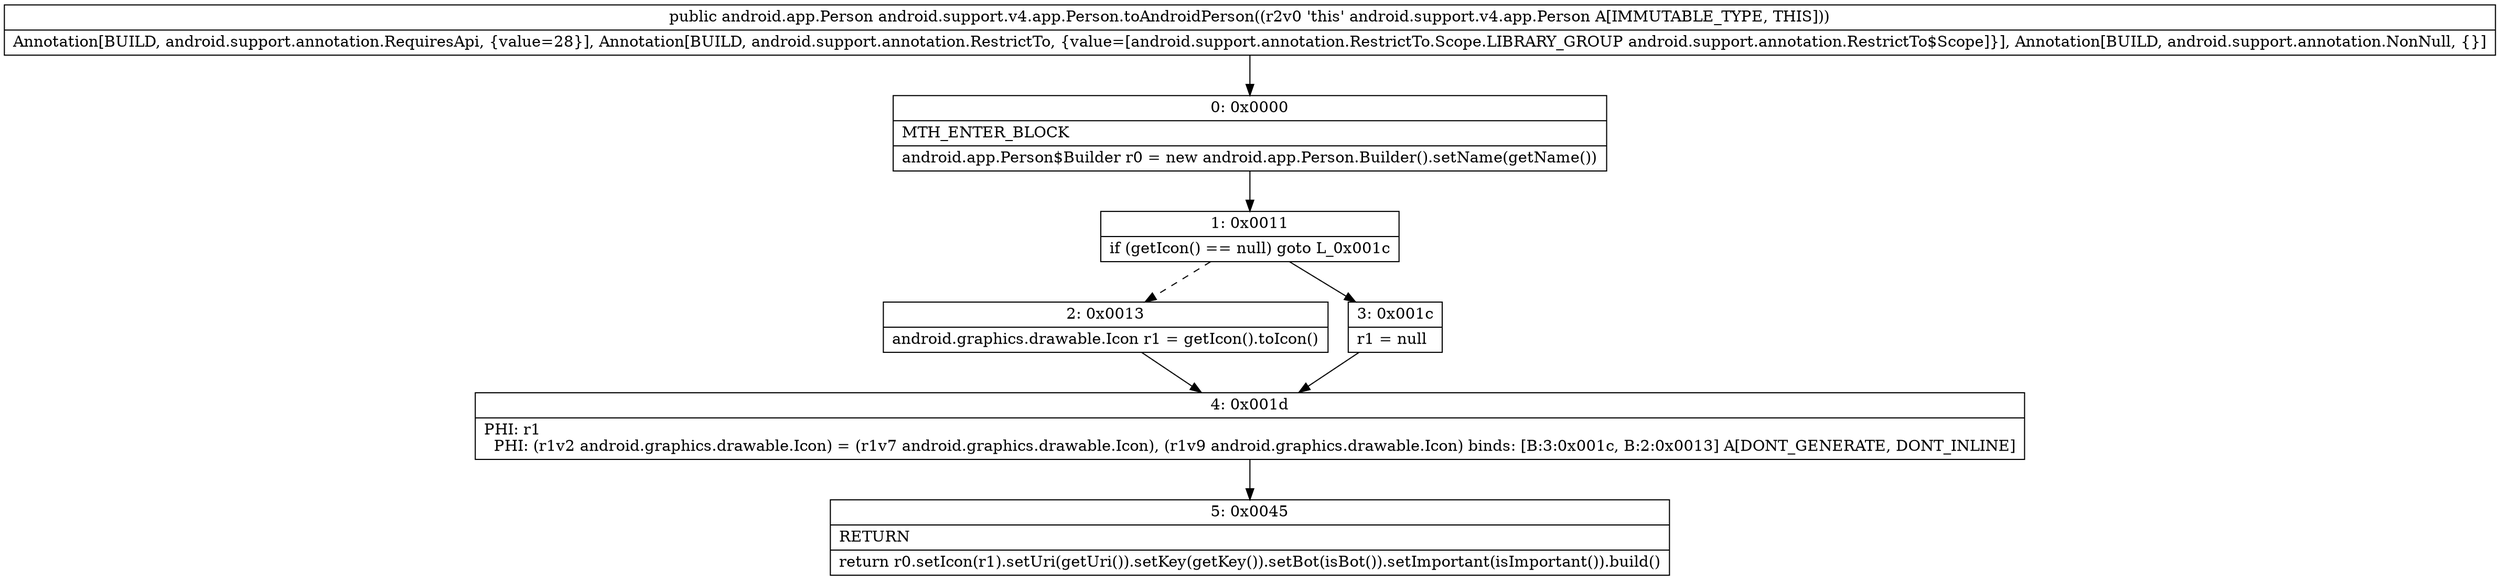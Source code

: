 digraph "CFG forandroid.support.v4.app.Person.toAndroidPerson()Landroid\/app\/Person;" {
Node_0 [shape=record,label="{0\:\ 0x0000|MTH_ENTER_BLOCK\l|android.app.Person$Builder r0 = new android.app.Person.Builder().setName(getName())\l}"];
Node_1 [shape=record,label="{1\:\ 0x0011|if (getIcon() == null) goto L_0x001c\l}"];
Node_2 [shape=record,label="{2\:\ 0x0013|android.graphics.drawable.Icon r1 = getIcon().toIcon()\l}"];
Node_3 [shape=record,label="{3\:\ 0x001c|r1 = null\l}"];
Node_4 [shape=record,label="{4\:\ 0x001d|PHI: r1 \l  PHI: (r1v2 android.graphics.drawable.Icon) = (r1v7 android.graphics.drawable.Icon), (r1v9 android.graphics.drawable.Icon) binds: [B:3:0x001c, B:2:0x0013] A[DONT_GENERATE, DONT_INLINE]\l}"];
Node_5 [shape=record,label="{5\:\ 0x0045|RETURN\l|return r0.setIcon(r1).setUri(getUri()).setKey(getKey()).setBot(isBot()).setImportant(isImportant()).build()\l}"];
MethodNode[shape=record,label="{public android.app.Person android.support.v4.app.Person.toAndroidPerson((r2v0 'this' android.support.v4.app.Person A[IMMUTABLE_TYPE, THIS]))  | Annotation[BUILD, android.support.annotation.RequiresApi, \{value=28\}], Annotation[BUILD, android.support.annotation.RestrictTo, \{value=[android.support.annotation.RestrictTo.Scope.LIBRARY_GROUP android.support.annotation.RestrictTo$Scope]\}], Annotation[BUILD, android.support.annotation.NonNull, \{\}]\l}"];
MethodNode -> Node_0;
Node_0 -> Node_1;
Node_1 -> Node_2[style=dashed];
Node_1 -> Node_3;
Node_2 -> Node_4;
Node_3 -> Node_4;
Node_4 -> Node_5;
}

